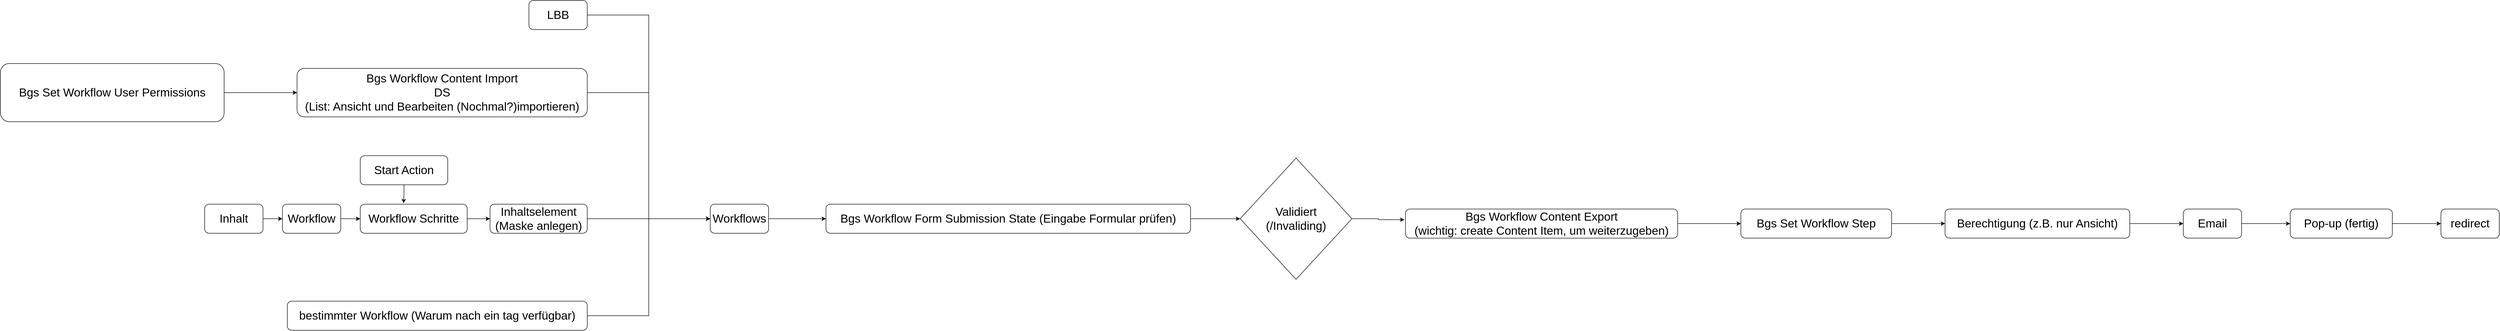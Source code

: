 <mxfile version="13.9.9" type="github">
  <diagram id="SL32rtM2wAZGgII5a59b" name="Page-1">
    <mxGraphModel dx="3671" dy="2769" grid="1" gridSize="10" guides="1" tooltips="1" connect="1" arrows="1" fold="1" page="1" pageScale="1" pageWidth="827" pageHeight="1169" math="0" shadow="0">
      <root>
        <mxCell id="0" />
        <mxCell id="1" parent="0" />
        <mxCell id="LXSSktCqg1_w_sTUEPSr-19" value="" style="edgeStyle=orthogonalEdgeStyle;rounded=0;orthogonalLoop=1;jettySize=auto;html=1;fontSize=24;" parent="1" source="LXSSktCqg1_w_sTUEPSr-1" target="LXSSktCqg1_w_sTUEPSr-2" edge="1">
          <mxGeometry relative="1" as="geometry" />
        </mxCell>
        <mxCell id="LXSSktCqg1_w_sTUEPSr-1" value="Inhalt" style="rounded=1;whiteSpace=wrap;html=1;fontSize=24;" parent="1" vertex="1">
          <mxGeometry x="40" y="160" width="120" height="60" as="geometry" />
        </mxCell>
        <mxCell id="LXSSktCqg1_w_sTUEPSr-20" value="" style="edgeStyle=orthogonalEdgeStyle;rounded=0;orthogonalLoop=1;jettySize=auto;html=1;fontSize=24;" parent="1" source="LXSSktCqg1_w_sTUEPSr-2" target="LXSSktCqg1_w_sTUEPSr-3" edge="1">
          <mxGeometry relative="1" as="geometry" />
        </mxCell>
        <mxCell id="LXSSktCqg1_w_sTUEPSr-2" value="Workflow" style="rounded=1;whiteSpace=wrap;html=1;fontSize=24;" parent="1" vertex="1">
          <mxGeometry x="200" y="160" width="120" height="60" as="geometry" />
        </mxCell>
        <mxCell id="LXSSktCqg1_w_sTUEPSr-21" value="" style="edgeStyle=orthogonalEdgeStyle;rounded=0;orthogonalLoop=1;jettySize=auto;html=1;fontSize=24;" parent="1" source="LXSSktCqg1_w_sTUEPSr-3" target="LXSSktCqg1_w_sTUEPSr-4" edge="1">
          <mxGeometry relative="1" as="geometry" />
        </mxCell>
        <mxCell id="LXSSktCqg1_w_sTUEPSr-3" value="Workflow Schritte" style="rounded=1;whiteSpace=wrap;html=1;fontSize=24;" parent="1" vertex="1">
          <mxGeometry x="360" y="160" width="220" height="60" as="geometry" />
        </mxCell>
        <mxCell id="LXSSktCqg1_w_sTUEPSr-22" style="edgeStyle=orthogonalEdgeStyle;rounded=0;orthogonalLoop=1;jettySize=auto;html=1;entryX=0;entryY=0.5;entryDx=0;entryDy=0;fontSize=24;" parent="1" source="LXSSktCqg1_w_sTUEPSr-4" target="LXSSktCqg1_w_sTUEPSr-6" edge="1">
          <mxGeometry relative="1" as="geometry" />
        </mxCell>
        <mxCell id="LXSSktCqg1_w_sTUEPSr-4" value="Inhaltselement&lt;br&gt;(Maske anlegen)" style="rounded=1;whiteSpace=wrap;html=1;fontSize=24;" parent="1" vertex="1">
          <mxGeometry x="627" y="160" width="200" height="60" as="geometry" />
        </mxCell>
        <mxCell id="LXSSktCqg1_w_sTUEPSr-23" style="edgeStyle=orthogonalEdgeStyle;rounded=0;orthogonalLoop=1;jettySize=auto;html=1;entryX=0.405;entryY=-0.033;entryDx=0;entryDy=0;entryPerimeter=0;fontSize=24;" parent="1" source="LXSSktCqg1_w_sTUEPSr-5" target="LXSSktCqg1_w_sTUEPSr-3" edge="1">
          <mxGeometry relative="1" as="geometry" />
        </mxCell>
        <mxCell id="LXSSktCqg1_w_sTUEPSr-5" value="Start Action" style="rounded=1;whiteSpace=wrap;html=1;fontSize=24;" parent="1" vertex="1">
          <mxGeometry x="360" y="60" width="180" height="60" as="geometry" />
        </mxCell>
        <mxCell id="LXSSktCqg1_w_sTUEPSr-27" style="edgeStyle=orthogonalEdgeStyle;rounded=0;orthogonalLoop=1;jettySize=auto;html=1;entryX=0;entryY=0.5;entryDx=0;entryDy=0;fontSize=24;" parent="1" source="LXSSktCqg1_w_sTUEPSr-6" target="LXSSktCqg1_w_sTUEPSr-10" edge="1">
          <mxGeometry relative="1" as="geometry" />
        </mxCell>
        <mxCell id="LXSSktCqg1_w_sTUEPSr-6" value="Workflows" style="rounded=1;whiteSpace=wrap;html=1;fontSize=24;" parent="1" vertex="1">
          <mxGeometry x="1080" y="160" width="120" height="60" as="geometry" />
        </mxCell>
        <mxCell id="LXSSktCqg1_w_sTUEPSr-24" style="edgeStyle=orthogonalEdgeStyle;rounded=0;orthogonalLoop=1;jettySize=auto;html=1;entryX=0;entryY=0.5;entryDx=0;entryDy=0;fontSize=24;" parent="1" source="LXSSktCqg1_w_sTUEPSr-7" target="LXSSktCqg1_w_sTUEPSr-6" edge="1">
          <mxGeometry relative="1" as="geometry" />
        </mxCell>
        <mxCell id="LXSSktCqg1_w_sTUEPSr-7" value="Bgs Workflow Content Import&lt;br&gt;DS&lt;br&gt;(List: Ansicht und Bearbeiten (Nochmal?)importieren)" style="rounded=1;whiteSpace=wrap;html=1;fontSize=24;" parent="1" vertex="1">
          <mxGeometry x="230" y="-120" width="597" height="100" as="geometry" />
        </mxCell>
        <mxCell id="LXSSktCqg1_w_sTUEPSr-25" style="edgeStyle=orthogonalEdgeStyle;rounded=0;orthogonalLoop=1;jettySize=auto;html=1;entryX=0;entryY=0.5;entryDx=0;entryDy=0;fontSize=24;" parent="1" source="LXSSktCqg1_w_sTUEPSr-8" target="LXSSktCqg1_w_sTUEPSr-6" edge="1">
          <mxGeometry relative="1" as="geometry" />
        </mxCell>
        <mxCell id="LXSSktCqg1_w_sTUEPSr-8" value="LBB" style="rounded=1;whiteSpace=wrap;html=1;fontSize=24;" parent="1" vertex="1">
          <mxGeometry x="707" y="-260" width="120" height="60" as="geometry" />
        </mxCell>
        <mxCell id="LXSSktCqg1_w_sTUEPSr-26" style="edgeStyle=orthogonalEdgeStyle;rounded=0;orthogonalLoop=1;jettySize=auto;html=1;entryX=0;entryY=0.5;entryDx=0;entryDy=0;fontSize=24;" parent="1" source="LXSSktCqg1_w_sTUEPSr-9" target="LXSSktCqg1_w_sTUEPSr-6" edge="1">
          <mxGeometry relative="1" as="geometry" />
        </mxCell>
        <mxCell id="LXSSktCqg1_w_sTUEPSr-9" value="bestimmter Workflow (Warum nach ein tag verfügbar)" style="rounded=1;whiteSpace=wrap;html=1;fontSize=24;" parent="1" vertex="1">
          <mxGeometry x="210" y="360" width="617" height="60" as="geometry" />
        </mxCell>
        <mxCell id="LXSSktCqg1_w_sTUEPSr-28" style="edgeStyle=orthogonalEdgeStyle;rounded=0;orthogonalLoop=1;jettySize=auto;html=1;fontSize=24;" parent="1" source="LXSSktCqg1_w_sTUEPSr-10" target="LXSSktCqg1_w_sTUEPSr-11" edge="1">
          <mxGeometry relative="1" as="geometry" />
        </mxCell>
        <mxCell id="LXSSktCqg1_w_sTUEPSr-10" value="Bgs Workflow Form Submission State (Eingabe Formular prüfen)" style="rounded=1;whiteSpace=wrap;html=1;fontSize=24;" parent="1" vertex="1">
          <mxGeometry x="1318" y="160" width="750" height="60" as="geometry" />
        </mxCell>
        <mxCell id="LXSSktCqg1_w_sTUEPSr-29" style="edgeStyle=orthogonalEdgeStyle;rounded=0;orthogonalLoop=1;jettySize=auto;html=1;entryX=-0.004;entryY=0.367;entryDx=0;entryDy=0;entryPerimeter=0;fontSize=24;" parent="1" source="LXSSktCqg1_w_sTUEPSr-11" target="LXSSktCqg1_w_sTUEPSr-12" edge="1">
          <mxGeometry relative="1" as="geometry" />
        </mxCell>
        <mxCell id="LXSSktCqg1_w_sTUEPSr-11" value="Validiert&lt;br&gt;(/Invaliding)" style="rhombus;whiteSpace=wrap;html=1;fontSize=24;" parent="1" vertex="1">
          <mxGeometry x="2170" y="65" width="230" height="250" as="geometry" />
        </mxCell>
        <mxCell id="LXSSktCqg1_w_sTUEPSr-30" style="edgeStyle=orthogonalEdgeStyle;rounded=0;orthogonalLoop=1;jettySize=auto;html=1;entryX=0;entryY=0.5;entryDx=0;entryDy=0;fontSize=24;" parent="1" source="LXSSktCqg1_w_sTUEPSr-12" target="LXSSktCqg1_w_sTUEPSr-14" edge="1">
          <mxGeometry relative="1" as="geometry" />
        </mxCell>
        <mxCell id="LXSSktCqg1_w_sTUEPSr-12" value="&lt;span&gt;Bgs Workflow Content Export&lt;br&gt;(wichtig: create Content Item, um weiterzugeben)&lt;br&gt;&lt;/span&gt;" style="rounded=1;whiteSpace=wrap;html=1;fontSize=24;" parent="1" vertex="1">
          <mxGeometry x="2510" y="170" width="560" height="60" as="geometry" />
        </mxCell>
        <mxCell id="LXSSktCqg1_w_sTUEPSr-31" style="edgeStyle=orthogonalEdgeStyle;rounded=0;orthogonalLoop=1;jettySize=auto;html=1;entryX=0;entryY=0.5;entryDx=0;entryDy=0;fontSize=24;" parent="1" source="LXSSktCqg1_w_sTUEPSr-14" target="LXSSktCqg1_w_sTUEPSr-15" edge="1">
          <mxGeometry relative="1" as="geometry" />
        </mxCell>
        <mxCell id="LXSSktCqg1_w_sTUEPSr-14" value="Bgs Set Workflow Step" style="rounded=1;whiteSpace=wrap;html=1;fontSize=24;" parent="1" vertex="1">
          <mxGeometry x="3200" y="170" width="310" height="60" as="geometry" />
        </mxCell>
        <mxCell id="LXSSktCqg1_w_sTUEPSr-32" style="edgeStyle=orthogonalEdgeStyle;rounded=0;orthogonalLoop=1;jettySize=auto;html=1;fontSize=24;" parent="1" source="LXSSktCqg1_w_sTUEPSr-15" target="LXSSktCqg1_w_sTUEPSr-16" edge="1">
          <mxGeometry relative="1" as="geometry" />
        </mxCell>
        <mxCell id="LXSSktCqg1_w_sTUEPSr-15" value="Berechtigung (z.B. nur Ansicht)" style="rounded=1;whiteSpace=wrap;html=1;fontSize=24;" parent="1" vertex="1">
          <mxGeometry x="3620" y="170" width="380" height="60" as="geometry" />
        </mxCell>
        <mxCell id="LXSSktCqg1_w_sTUEPSr-33" style="edgeStyle=orthogonalEdgeStyle;rounded=0;orthogonalLoop=1;jettySize=auto;html=1;entryX=0;entryY=0.5;entryDx=0;entryDy=0;fontSize=24;" parent="1" source="LXSSktCqg1_w_sTUEPSr-16" target="LXSSktCqg1_w_sTUEPSr-17" edge="1">
          <mxGeometry relative="1" as="geometry" />
        </mxCell>
        <mxCell id="LXSSktCqg1_w_sTUEPSr-16" value="Email" style="rounded=1;whiteSpace=wrap;html=1;fontSize=24;" parent="1" vertex="1">
          <mxGeometry x="4110" y="170" width="120" height="60" as="geometry" />
        </mxCell>
        <mxCell id="LXSSktCqg1_w_sTUEPSr-34" style="edgeStyle=orthogonalEdgeStyle;rounded=0;orthogonalLoop=1;jettySize=auto;html=1;entryX=0;entryY=0.5;entryDx=0;entryDy=0;fontSize=24;" parent="1" source="LXSSktCqg1_w_sTUEPSr-17" target="LXSSktCqg1_w_sTUEPSr-18" edge="1">
          <mxGeometry relative="1" as="geometry" />
        </mxCell>
        <mxCell id="LXSSktCqg1_w_sTUEPSr-17" value="Pop-up (fertig)" style="rounded=1;whiteSpace=wrap;html=1;fontSize=24;" parent="1" vertex="1">
          <mxGeometry x="4330" y="170" width="210" height="60" as="geometry" />
        </mxCell>
        <mxCell id="LXSSktCqg1_w_sTUEPSr-18" value="redirect" style="rounded=1;whiteSpace=wrap;html=1;fontSize=24;" parent="1" vertex="1">
          <mxGeometry x="4640" y="170" width="120" height="60" as="geometry" />
        </mxCell>
        <mxCell id="d2Cj2jdhnRXsQFB6EZLM-2" style="edgeStyle=orthogonalEdgeStyle;rounded=0;orthogonalLoop=1;jettySize=auto;html=1;entryX=0;entryY=0.5;entryDx=0;entryDy=0;" edge="1" parent="1" source="d2Cj2jdhnRXsQFB6EZLM-1" target="LXSSktCqg1_w_sTUEPSr-7">
          <mxGeometry relative="1" as="geometry" />
        </mxCell>
        <mxCell id="d2Cj2jdhnRXsQFB6EZLM-1" value="&lt;span style=&quot;font-size: 24px&quot;&gt;Bgs Set Workflow User Permissions&lt;/span&gt;" style="rounded=1;whiteSpace=wrap;html=1;" vertex="1" parent="1">
          <mxGeometry x="-380" y="-130" width="460" height="120" as="geometry" />
        </mxCell>
      </root>
    </mxGraphModel>
  </diagram>
</mxfile>

